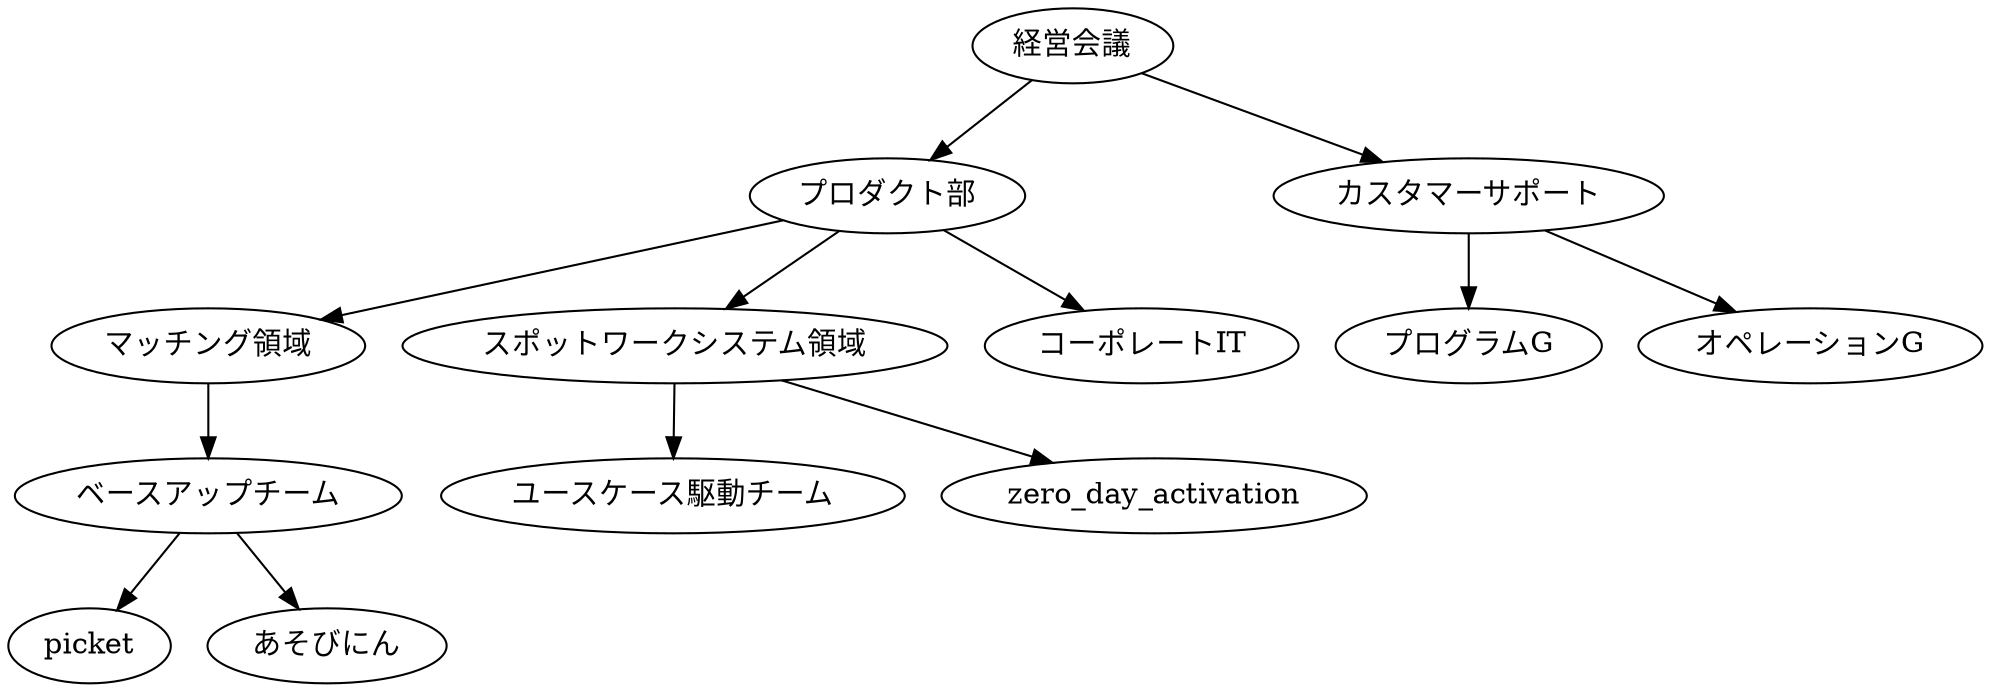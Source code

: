 digraph G {
  "1" [label="経営会議"]
  "1" -> "2"
  "2" [label="プロダクト部"]
  "1" -> "11"
  "11" [label="カスタマーサポート"]
  "2" -> "3"
  "3" [label="マッチング領域"]
  "2" -> "7"
  "7" [label="スポットワークシステム領域"]
  "2" -> "10"
  "10" [label="コーポレートIT"]
  "11" -> "12"
  "12" [label="プログラムG"]
  "11" -> "13"
  "13" [label="オペレーションG"]
  "3" -> "4"
  "4" [label="ベースアップチーム"]
  "7" -> "8"
  "8" [label="ユースケース駆動チーム"]
  "7" -> "9"
  "9" [label="zero_day_activation"]
  "4" -> "5"
  "5" [label="picket"]
  "4" -> "6"
  "6" [label="あそびにん"]
}
